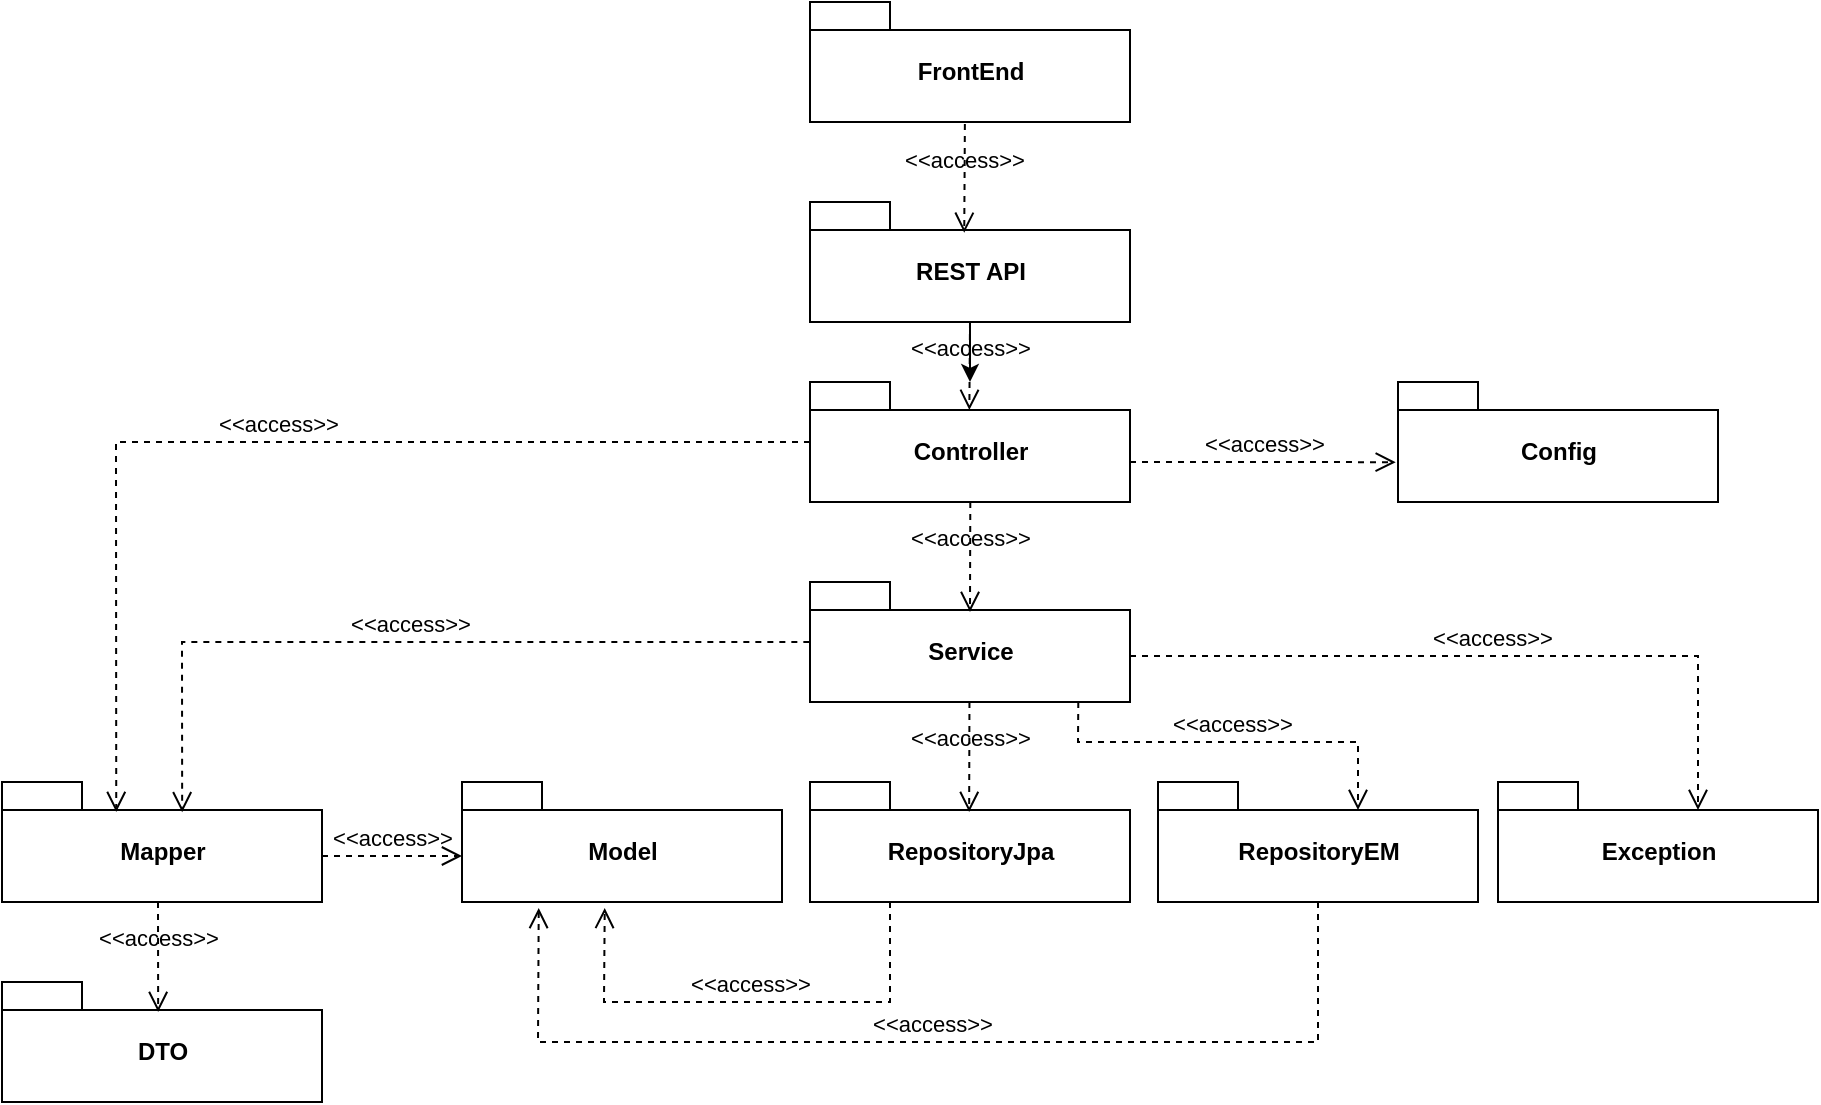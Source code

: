 <mxfile version="20.8.17" type="device"><diagram id="pYx-SzvIyBxO8P4meGpU" name="Page-1"><mxGraphModel dx="280" dy="1315" grid="1" gridSize="10" guides="1" tooltips="1" connect="1" arrows="1" fold="1" page="1" pageScale="1" pageWidth="827" pageHeight="1169" math="0" shadow="0"><root><mxCell id="0"/><mxCell id="1" parent="0"/><mxCell id="W0XPZrYr8FwD1ZnxMwI9-39" value="" style="edgeStyle=orthogonalEdgeStyle;rounded=0;orthogonalLoop=1;jettySize=auto;html=1;" parent="1" source="W0XPZrYr8FwD1ZnxMwI9-1" target="W0XPZrYr8FwD1ZnxMwI9-2" edge="1"><mxGeometry relative="1" as="geometry"/></mxCell><mxCell id="W0XPZrYr8FwD1ZnxMwI9-1" value="REST API" style="shape=folder;fontStyle=1;spacingTop=10;tabWidth=40;tabHeight=14;tabPosition=left;html=1;" parent="1" vertex="1"><mxGeometry x="446" y="40" width="160" height="60" as="geometry"/></mxCell><mxCell id="W0XPZrYr8FwD1ZnxMwI9-2" value="Controller" style="shape=folder;fontStyle=1;spacingTop=10;tabWidth=40;tabHeight=14;tabPosition=left;html=1;align=center;" parent="1" vertex="1"><mxGeometry x="446" y="130" width="160" height="60" as="geometry"/></mxCell><mxCell id="W0XPZrYr8FwD1ZnxMwI9-3" value="Service" style="shape=folder;fontStyle=1;spacingTop=10;tabWidth=40;tabHeight=14;tabPosition=left;html=1;" parent="1" vertex="1"><mxGeometry x="446" y="230" width="160" height="60" as="geometry"/></mxCell><mxCell id="W0XPZrYr8FwD1ZnxMwI9-4" value="RepositoryJpa" style="shape=folder;fontStyle=1;spacingTop=10;tabWidth=40;tabHeight=14;tabPosition=left;html=1;" parent="1" vertex="1"><mxGeometry x="446" y="330" width="160" height="60" as="geometry"/></mxCell><mxCell id="W0XPZrYr8FwD1ZnxMwI9-5" value="Model" style="shape=folder;fontStyle=1;spacingTop=10;tabWidth=40;tabHeight=14;tabPosition=left;html=1;" parent="1" vertex="1"><mxGeometry x="272" y="330" width="160" height="60" as="geometry"/></mxCell><mxCell id="W0XPZrYr8FwD1ZnxMwI9-13" value="Exception" style="shape=folder;fontStyle=1;spacingTop=10;tabWidth=40;tabHeight=14;tabPosition=left;html=1;" parent="1" vertex="1"><mxGeometry x="790" y="330" width="160" height="60" as="geometry"/></mxCell><mxCell id="W0XPZrYr8FwD1ZnxMwI9-16" value="DTO" style="shape=folder;fontStyle=1;spacingTop=10;tabWidth=40;tabHeight=14;tabPosition=left;html=1;" parent="1" vertex="1"><mxGeometry x="42" y="430" width="160" height="60" as="geometry"/></mxCell><mxCell id="W0XPZrYr8FwD1ZnxMwI9-18" value="Mapper" style="shape=folder;fontStyle=1;spacingTop=10;tabWidth=40;tabHeight=14;tabPosition=left;html=1;" parent="1" vertex="1"><mxGeometry x="42" y="330" width="160" height="60" as="geometry"/></mxCell><mxCell id="W0XPZrYr8FwD1ZnxMwI9-25" value="&amp;lt;&amp;lt;access&amp;gt;&amp;gt;" style="endArrow=open;startArrow=none;endFill=0;startFill=0;endSize=8;html=1;verticalAlign=bottom;dashed=1;labelBackgroundColor=none;rounded=0;entryX=0.498;entryY=0.233;entryDx=0;entryDy=0;entryPerimeter=0;exitX=0.5;exitY=1;exitDx=0;exitDy=0;exitPerimeter=0;" parent="1" source="W0XPZrYr8FwD1ZnxMwI9-1" target="W0XPZrYr8FwD1ZnxMwI9-2" edge="1"><mxGeometry width="160" relative="1" as="geometry"><mxPoint x="272" y="159.5" as="sourcePoint"/><mxPoint x="432" y="159.5" as="targetPoint"/></mxGeometry></mxCell><mxCell id="W0XPZrYr8FwD1ZnxMwI9-26" value="&amp;lt;&amp;lt;access&amp;gt;&amp;gt;" style="endArrow=open;startArrow=none;endFill=0;startFill=0;endSize=8;html=1;verticalAlign=bottom;dashed=1;labelBackgroundColor=none;rounded=0;entryX=0.5;entryY=0.25;entryDx=0;entryDy=0;entryPerimeter=0;exitX=0.5;exitY=1;exitDx=0;exitDy=0;exitPerimeter=0;" parent="1" target="W0XPZrYr8FwD1ZnxMwI9-3" edge="1"><mxGeometry width="160" relative="1" as="geometry"><mxPoint x="526.15" y="190" as="sourcePoint"/><mxPoint x="525.83" y="233.98" as="targetPoint"/></mxGeometry></mxCell><mxCell id="W0XPZrYr8FwD1ZnxMwI9-27" value="&amp;lt;&amp;lt;access&amp;gt;&amp;gt;" style="endArrow=open;startArrow=none;endFill=0;startFill=0;endSize=8;html=1;verticalAlign=bottom;dashed=1;labelBackgroundColor=none;rounded=0;exitX=0.5;exitY=1;exitDx=0;exitDy=0;exitPerimeter=0;entryX=0.563;entryY=0.252;entryDx=0;entryDy=0;entryPerimeter=0;" parent="1" target="W0XPZrYr8FwD1ZnxMwI9-18" edge="1"><mxGeometry width="160" relative="1" as="geometry"><mxPoint x="445.67" y="260" as="sourcePoint"/><mxPoint x="172" y="320" as="targetPoint"/><Array as="points"><mxPoint x="132" y="260"/></Array></mxGeometry></mxCell><mxCell id="W0XPZrYr8FwD1ZnxMwI9-30" value="&amp;lt;&amp;lt;access&amp;gt;&amp;gt;" style="endArrow=open;startArrow=none;endFill=0;startFill=0;endSize=8;html=1;verticalAlign=bottom;dashed=1;labelBackgroundColor=none;rounded=0;entryX=0.5;entryY=0.25;entryDx=0;entryDy=0;entryPerimeter=0;exitX=0.5;exitY=1;exitDx=0;exitDy=0;exitPerimeter=0;" parent="1" edge="1"><mxGeometry width="160" relative="1" as="geometry"><mxPoint x="525.73" y="290" as="sourcePoint"/><mxPoint x="525.58" y="345" as="targetPoint"/></mxGeometry></mxCell><mxCell id="W0XPZrYr8FwD1ZnxMwI9-31" value="&amp;lt;&amp;lt;access&amp;gt;&amp;gt;" style="endArrow=open;startArrow=none;endFill=0;startFill=0;endSize=8;html=1;verticalAlign=bottom;dashed=1;labelBackgroundColor=none;rounded=0;exitX=0.25;exitY=1;exitDx=0;exitDy=0;exitPerimeter=0;entryX=0.446;entryY=1.05;entryDx=0;entryDy=0;entryPerimeter=0;" parent="1" target="W0XPZrYr8FwD1ZnxMwI9-5" edge="1" source="W0XPZrYr8FwD1ZnxMwI9-4"><mxGeometry width="160" relative="1" as="geometry"><mxPoint x="525.73" y="390" as="sourcePoint"/><mxPoint x="372" y="445" as="targetPoint"/><Array as="points"><mxPoint x="486" y="440"/><mxPoint x="343" y="440"/></Array></mxGeometry></mxCell><mxCell id="W0XPZrYr8FwD1ZnxMwI9-32" value="&amp;lt;&amp;lt;access&amp;gt;&amp;gt;" style="endArrow=open;startArrow=none;endFill=0;startFill=0;endSize=8;html=1;verticalAlign=bottom;dashed=1;labelBackgroundColor=none;rounded=0;exitX=0;exitY=0;exitDx=160;exitDy=37;exitPerimeter=0;entryX=0;entryY=0;entryDx=100;entryDy=14;entryPerimeter=0;" parent="1" source="W0XPZrYr8FwD1ZnxMwI9-3" edge="1" target="W0XPZrYr8FwD1ZnxMwI9-13"><mxGeometry width="160" relative="1" as="geometry"><mxPoint x="985.67" y="260" as="sourcePoint"/><mxPoint x="702.08" y="345.12" as="targetPoint"/><Array as="points"><mxPoint x="890" y="267"/></Array></mxGeometry></mxCell><mxCell id="W0XPZrYr8FwD1ZnxMwI9-36" value="&amp;lt;&amp;lt;access&amp;gt;&amp;gt;" style="endArrow=open;startArrow=none;endFill=0;startFill=0;endSize=8;html=1;verticalAlign=bottom;dashed=1;labelBackgroundColor=none;rounded=0;exitX=0.5;exitY=1;exitDx=0;exitDy=0;exitPerimeter=0;entryX=0.357;entryY=0.25;entryDx=0;entryDy=0;entryPerimeter=0;" parent="1" target="W0XPZrYr8FwD1ZnxMwI9-18" edge="1"><mxGeometry width="160" relative="1" as="geometry"><mxPoint x="446.0" y="160" as="sourcePoint"/><mxPoint x="132.41" y="245.12" as="targetPoint"/><Array as="points"><mxPoint x="99" y="160"/></Array></mxGeometry></mxCell><mxCell id="W0XPZrYr8FwD1ZnxMwI9-37" value="&amp;lt;&amp;lt;access&amp;gt;&amp;gt;" style="endArrow=open;startArrow=none;endFill=0;startFill=0;endSize=8;html=1;verticalAlign=bottom;dashed=1;labelBackgroundColor=none;rounded=0;exitX=0;exitY=0;exitDx=160;exitDy=37;exitPerimeter=0;entryX=0;entryY=0;entryDx=0;entryDy=37;entryPerimeter=0;" parent="1" source="W0XPZrYr8FwD1ZnxMwI9-18" target="W0XPZrYr8FwD1ZnxMwI9-5" edge="1"><mxGeometry width="160" relative="1" as="geometry"><mxPoint x="456" y="170" as="sourcePoint"/><mxPoint x="109.12" y="355" as="targetPoint"/><Array as="points"/></mxGeometry></mxCell><mxCell id="W0XPZrYr8FwD1ZnxMwI9-38" value="&amp;lt;&amp;lt;access&amp;gt;&amp;gt;" style="endArrow=open;startArrow=none;endFill=0;startFill=0;endSize=8;html=1;verticalAlign=bottom;dashed=1;labelBackgroundColor=none;rounded=0;exitX=0;exitY=0;exitDx=160;exitDy=37;exitPerimeter=0;entryX=0.488;entryY=0.25;entryDx=0;entryDy=0;entryPerimeter=0;" parent="1" target="W0XPZrYr8FwD1ZnxMwI9-16" edge="1"><mxGeometry width="160" relative="1" as="geometry"><mxPoint x="120" y="390.0" as="sourcePoint"/><mxPoint x="190" y="390.0" as="targetPoint"/><Array as="points"/></mxGeometry></mxCell><mxCell id="ygVc7fcTZ3v0ur2fgbZO-1" value="Config" style="shape=folder;fontStyle=1;spacingTop=10;tabWidth=40;tabHeight=14;tabPosition=left;html=1;align=center;" parent="1" vertex="1"><mxGeometry x="740" y="130" width="160" height="60" as="geometry"/></mxCell><mxCell id="ygVc7fcTZ3v0ur2fgbZO-2" value="&amp;lt;&amp;lt;access&amp;gt;&amp;gt;" style="endArrow=open;startArrow=none;endFill=0;startFill=0;endSize=8;html=1;verticalAlign=bottom;dashed=1;labelBackgroundColor=none;rounded=0;exitX=0;exitY=0;exitDx=160;exitDy=37;exitPerimeter=0;entryX=-0.007;entryY=0.669;entryDx=0;entryDy=0;entryPerimeter=0;" parent="1" target="ygVc7fcTZ3v0ur2fgbZO-1" edge="1"><mxGeometry width="160" relative="1" as="geometry"><mxPoint x="606" y="170" as="sourcePoint"/><mxPoint x="702.08" y="248.12" as="targetPoint"/><Array as="points"><mxPoint x="702" y="170"/></Array></mxGeometry></mxCell><mxCell id="gvxRjYiXMw8wLbuohNSm-1" value="RepositoryEM" style="shape=folder;fontStyle=1;spacingTop=10;tabWidth=40;tabHeight=14;tabPosition=left;html=1;" vertex="1" parent="1"><mxGeometry x="620" y="330" width="160" height="60" as="geometry"/></mxCell><mxCell id="gvxRjYiXMw8wLbuohNSm-2" value="&amp;lt;&amp;lt;access&amp;gt;&amp;gt;" style="endArrow=open;startArrow=none;endFill=0;startFill=0;endSize=8;html=1;verticalAlign=bottom;dashed=1;labelBackgroundColor=none;rounded=0;entryX=0;entryY=0;entryDx=100;entryDy=14;entryPerimeter=0;exitX=0.5;exitY=1;exitDx=0;exitDy=0;exitPerimeter=0;" edge="1" parent="1" target="gvxRjYiXMw8wLbuohNSm-1"><mxGeometry width="160" relative="1" as="geometry"><mxPoint x="580.15" y="290" as="sourcePoint"/><mxPoint x="580.0" y="345" as="targetPoint"/><Array as="points"><mxPoint x="580" y="310"/><mxPoint x="720" y="310"/></Array></mxGeometry></mxCell><mxCell id="gvxRjYiXMw8wLbuohNSm-3" value="&amp;lt;&amp;lt;access&amp;gt;&amp;gt;" style="endArrow=open;startArrow=none;endFill=0;startFill=0;endSize=8;html=1;verticalAlign=bottom;dashed=1;labelBackgroundColor=none;rounded=0;exitX=0.5;exitY=1;exitDx=0;exitDy=0;exitPerimeter=0;entryX=0.446;entryY=1.05;entryDx=0;entryDy=0;entryPerimeter=0;" edge="1" parent="1" source="gvxRjYiXMw8wLbuohNSm-1"><mxGeometry width="160" relative="1" as="geometry"><mxPoint x="453.0" y="390" as="sourcePoint"/><mxPoint x="310.36" y="393" as="targetPoint"/><Array as="points"><mxPoint x="700" y="460"/><mxPoint x="310" y="460"/></Array></mxGeometry></mxCell><mxCell id="gvxRjYiXMw8wLbuohNSm-4" value="FrontEnd" style="shape=folder;fontStyle=1;spacingTop=10;tabWidth=40;tabHeight=14;tabPosition=left;html=1;" vertex="1" parent="1"><mxGeometry x="446" y="-60" width="160" height="60" as="geometry"/></mxCell><mxCell id="gvxRjYiXMw8wLbuohNSm-5" value="&amp;lt;&amp;lt;access&amp;gt;&amp;gt;" style="endArrow=open;startArrow=none;endFill=0;startFill=0;endSize=8;html=1;verticalAlign=bottom;dashed=1;labelBackgroundColor=none;rounded=0;entryX=0.482;entryY=0.257;entryDx=0;entryDy=0;entryPerimeter=0;exitX=0.484;exitY=1.016;exitDx=0;exitDy=0;exitPerimeter=0;" edge="1" parent="1" source="gvxRjYiXMw8wLbuohNSm-4" target="W0XPZrYr8FwD1ZnxMwI9-1"><mxGeometry width="160" relative="1" as="geometry"><mxPoint x="525.84" as="sourcePoint"/><mxPoint x="525.52" y="43.98" as="targetPoint"/></mxGeometry></mxCell></root></mxGraphModel></diagram></mxfile>